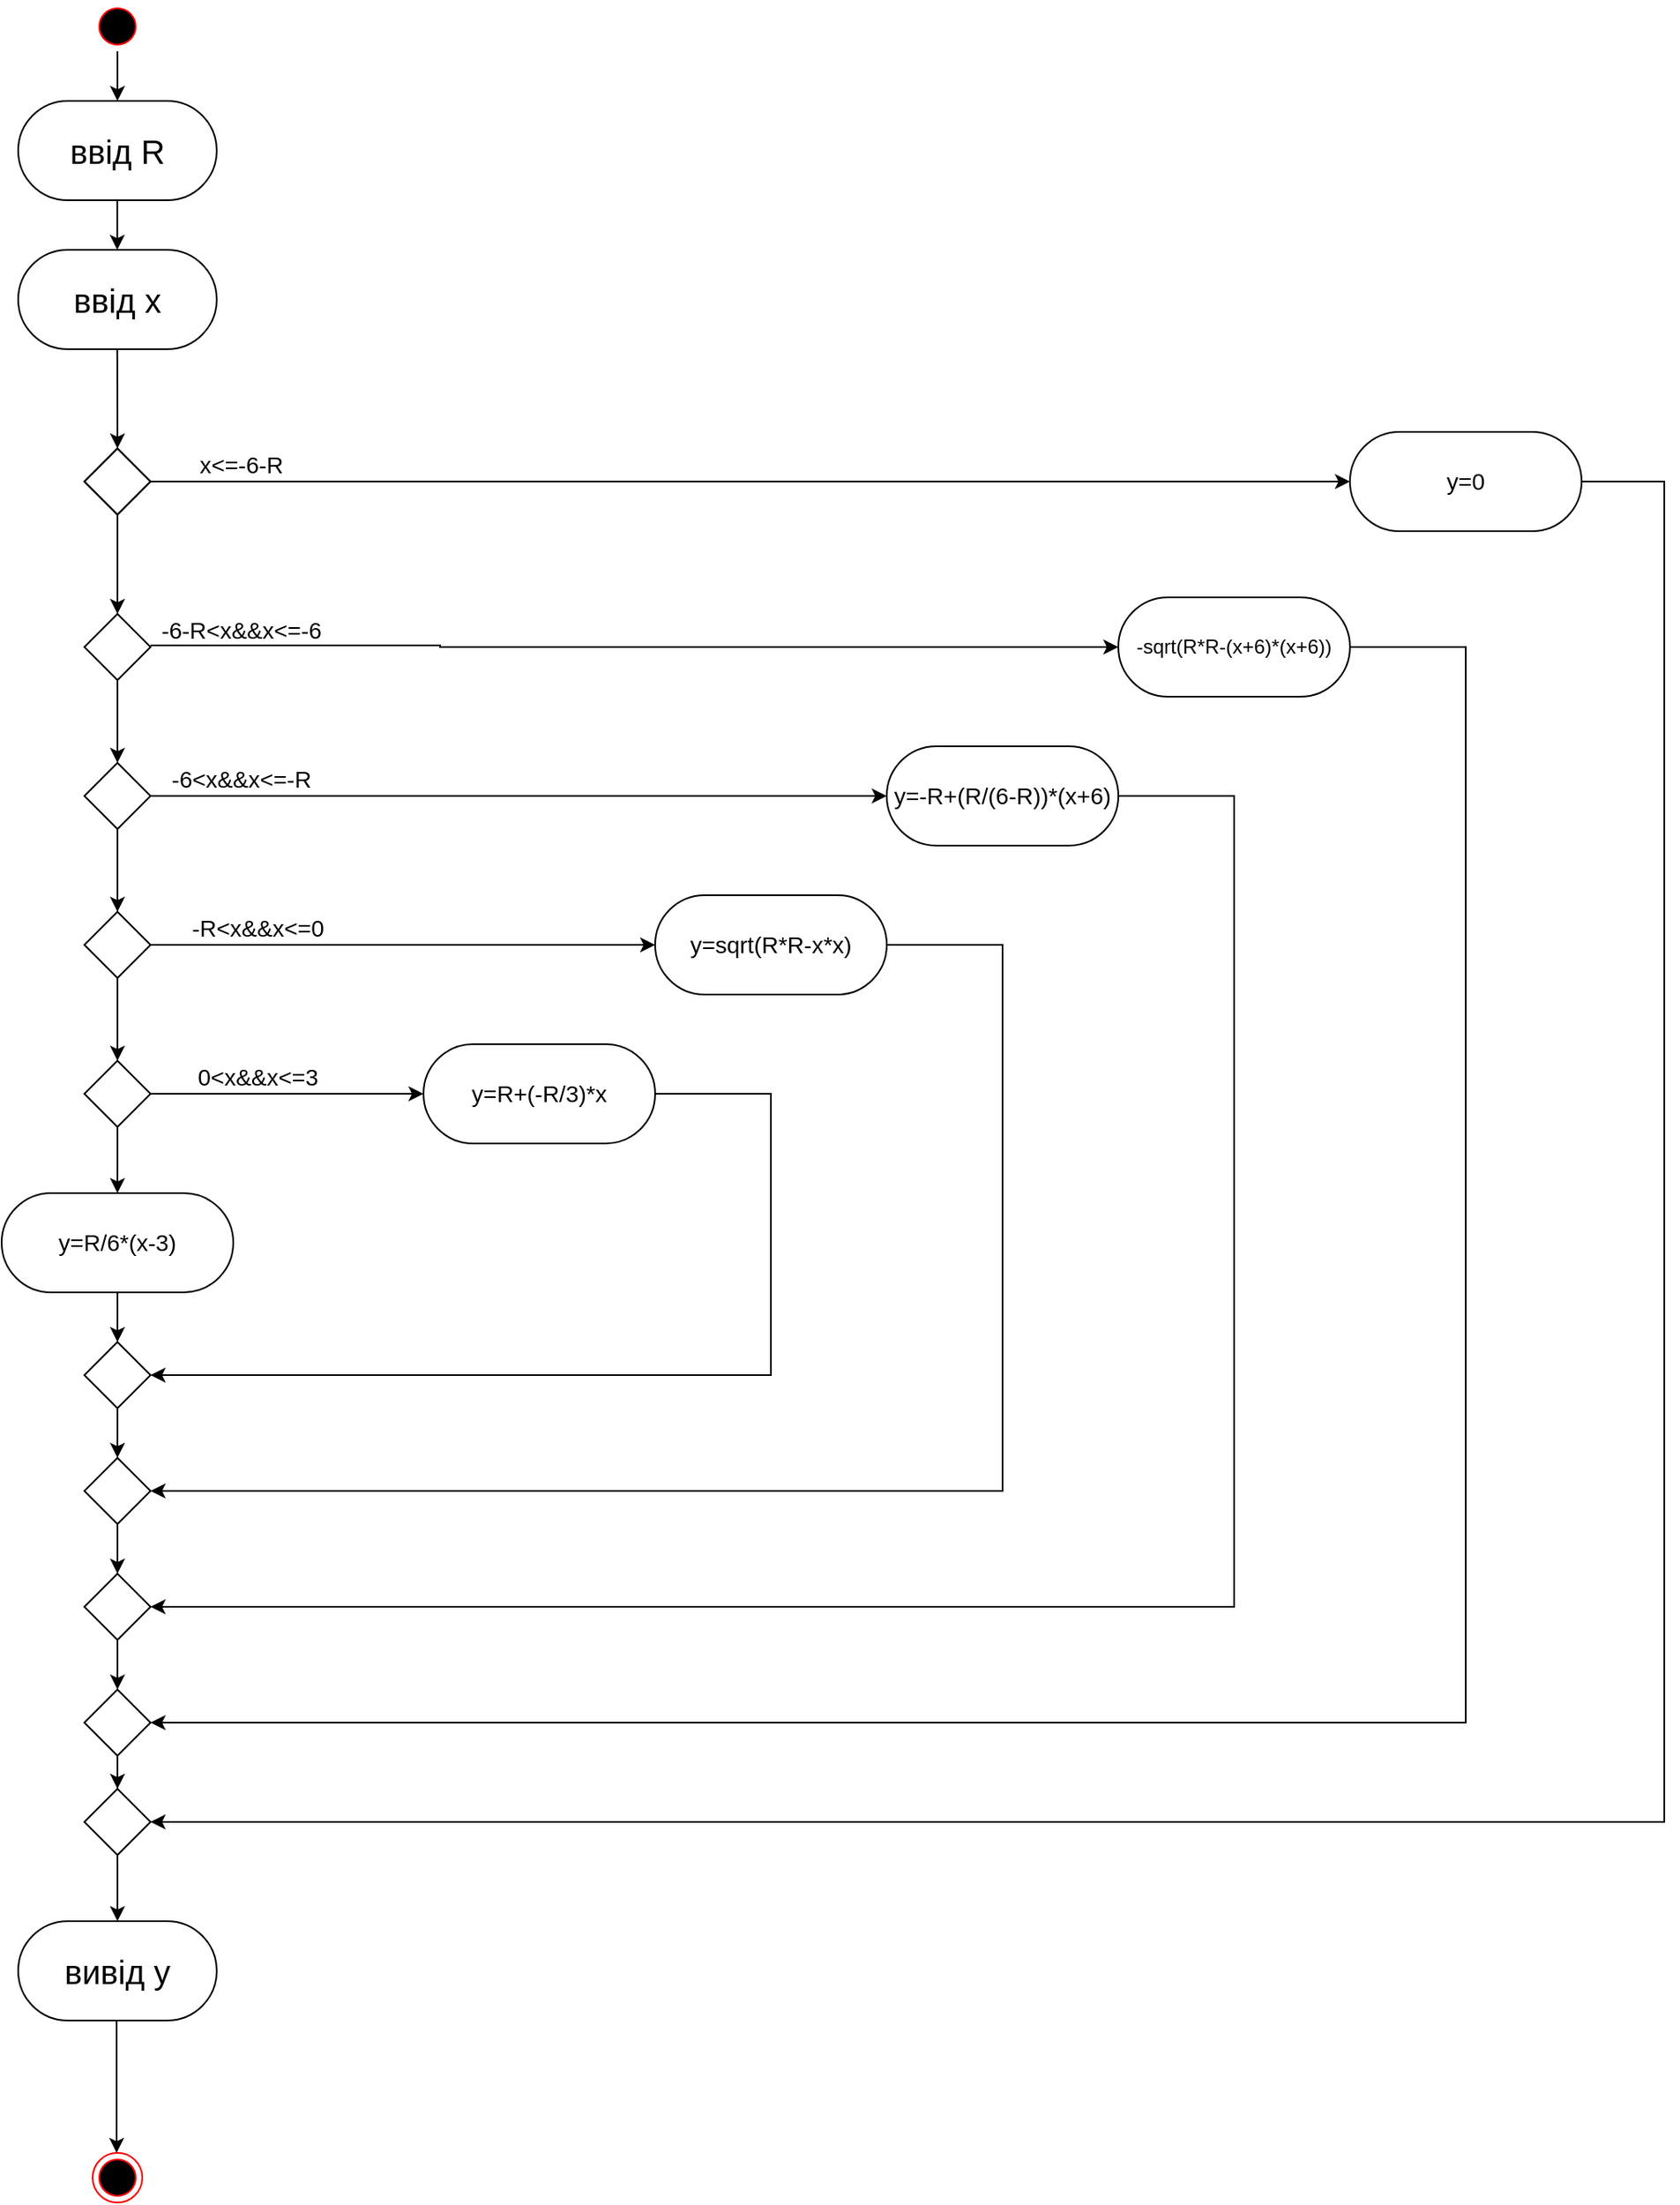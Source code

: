 <mxfile version="13.8.0" type="device"><diagram id="de6HPWlLyp1CBBs1KW3z" name="Page-2"><mxGraphModel dx="1422" dy="707" grid="1" gridSize="10" guides="1" tooltips="1" connect="1" arrows="1" fold="1" page="1" pageScale="1" pageWidth="827" pageHeight="1169" math="0" shadow="0"><root><mxCell id="CQqRddD8hYopq5XKEujY-0"/><mxCell id="CQqRddD8hYopq5XKEujY-1" parent="CQqRddD8hYopq5XKEujY-0"/><mxCell id="dxPswOCPKR65D5ef4CWF-3" value="" style="ellipse;html=1;shape=startState;fillColor=#000000;strokeColor=#ff0000;fontFamily=Helvetica;fontSize=20;" parent="CQqRddD8hYopq5XKEujY-1" vertex="1"><mxGeometry x="90" y="40" width="30" height="30" as="geometry"/></mxCell><mxCell id="dxPswOCPKR65D5ef4CWF-6" value="ввід x" style="rounded=1;whiteSpace=wrap;html=1;fillColor=none;fontFamily=Helvetica;fontSize=20;arcSize=50;" parent="CQqRddD8hYopq5XKEujY-1" vertex="1"><mxGeometry x="45" y="190" width="120" height="60" as="geometry"/></mxCell><mxCell id="dxPswOCPKR65D5ef4CWF-7" value="ввід R" style="rounded=1;whiteSpace=wrap;html=1;fillColor=none;fontFamily=Helvetica;fontSize=20;arcSize=50;" parent="CQqRddD8hYopq5XKEujY-1" vertex="1"><mxGeometry x="45" y="100" width="120" height="60" as="geometry"/></mxCell><mxCell id="dxPswOCPKR65D5ef4CWF-12" value="" style="edgeStyle=orthogonalEdgeStyle;rounded=0;orthogonalLoop=1;jettySize=auto;html=1;fontFamily=Helvetica;fontSize=15;" parent="CQqRddD8hYopq5XKEujY-1" source="dxPswOCPKR65D5ef4CWF-9" edge="1"><mxGeometry relative="1" as="geometry"><mxPoint x="105" y="410" as="targetPoint"/></mxGeometry></mxCell><mxCell id="dxPswOCPKR65D5ef4CWF-9" value="" style="rhombus;whiteSpace=wrap;html=1;fillColor=none;fontFamily=Helvetica;fontSize=15;" parent="CQqRddD8hYopq5XKEujY-1" vertex="1"><mxGeometry x="85" y="310" width="40" height="40" as="geometry"/></mxCell><mxCell id="dxPswOCPKR65D5ef4CWF-18" style="edgeStyle=orthogonalEdgeStyle;rounded=0;orthogonalLoop=1;jettySize=auto;html=1;entryX=0;entryY=0.5;entryDx=0;entryDy=0;fontFamily=Helvetica;fontSize=14;" parent="CQqRddD8hYopq5XKEujY-1" source="dxPswOCPKR65D5ef4CWF-14" target="dxPswOCPKR65D5ef4CWF-17" edge="1"><mxGeometry relative="1" as="geometry"/></mxCell><mxCell id="dxPswOCPKR65D5ef4CWF-14" value="" style="rhombus;whiteSpace=wrap;html=1;fillColor=none;fontFamily=Helvetica;fontSize=15;" parent="CQqRddD8hYopq5XKEujY-1" vertex="1"><mxGeometry x="85" y="310" width="40" height="40" as="geometry"/></mxCell><mxCell id="dxPswOCPKR65D5ef4CWF-22" value="" style="edgeStyle=orthogonalEdgeStyle;rounded=0;orthogonalLoop=1;jettySize=auto;html=1;fontFamily=Helvetica;fontSize=14;" parent="CQqRddD8hYopq5XKEujY-1" source="dxPswOCPKR65D5ef4CWF-15" target="dxPswOCPKR65D5ef4CWF-21" edge="1"><mxGeometry relative="1" as="geometry"/></mxCell><mxCell id="dxPswOCPKR65D5ef4CWF-15" value="" style="rhombus;whiteSpace=wrap;html=1;fillColor=none;fontFamily=Helvetica;fontSize=15;" parent="CQqRddD8hYopq5XKEujY-1" vertex="1"><mxGeometry x="85" y="410" width="40" height="40" as="geometry"/></mxCell><mxCell id="oVof0EdXy2Si0hmkLJaX-36" style="edgeStyle=orthogonalEdgeStyle;rounded=0;orthogonalLoop=1;jettySize=auto;html=1;entryX=1;entryY=0.5;entryDx=0;entryDy=0;fontSize=20;" edge="1" parent="CQqRddD8hYopq5XKEujY-1" source="dxPswOCPKR65D5ef4CWF-17" target="oVof0EdXy2Si0hmkLJaX-34"><mxGeometry relative="1" as="geometry"><Array as="points"><mxPoint x="1040" y="330"/><mxPoint x="1040" y="1140"/></Array></mxGeometry></mxCell><mxCell id="dxPswOCPKR65D5ef4CWF-17" value="y=0" style="rounded=1;whiteSpace=wrap;html=1;fillColor=none;fontFamily=Helvetica;fontSize=14;arcSize=50;" parent="CQqRddD8hYopq5XKEujY-1" vertex="1"><mxGeometry x="850" y="300" width="140" height="60" as="geometry"/></mxCell><mxCell id="dxPswOCPKR65D5ef4CWF-20" value="x&amp;lt;=-6-R" style="text;html=1;strokeColor=none;fillColor=none;align=center;verticalAlign=middle;whiteSpace=wrap;rounded=0;fontFamily=Helvetica;fontSize=14;" parent="CQqRddD8hYopq5XKEujY-1" vertex="1"><mxGeometry x="135" y="310" width="90" height="20" as="geometry"/></mxCell><mxCell id="dxPswOCPKR65D5ef4CWF-24" value="" style="edgeStyle=orthogonalEdgeStyle;rounded=0;orthogonalLoop=1;jettySize=auto;html=1;fontFamily=Helvetica;fontSize=14;" parent="CQqRddD8hYopq5XKEujY-1" source="dxPswOCPKR65D5ef4CWF-21" target="dxPswOCPKR65D5ef4CWF-23" edge="1"><mxGeometry relative="1" as="geometry"/></mxCell><mxCell id="oVof0EdXy2Si0hmkLJaX-10" style="edgeStyle=orthogonalEdgeStyle;rounded=0;orthogonalLoop=1;jettySize=auto;html=1;fontSize=20;entryX=0;entryY=0.5;entryDx=0;entryDy=0;" edge="1" parent="CQqRddD8hYopq5XKEujY-1" source="dxPswOCPKR65D5ef4CWF-21" target="dxPswOCPKR65D5ef4CWF-31"><mxGeometry relative="1" as="geometry"><mxPoint x="420" y="520" as="targetPoint"/></mxGeometry></mxCell><mxCell id="dxPswOCPKR65D5ef4CWF-21" value="" style="rhombus;whiteSpace=wrap;html=1;fillColor=none;fontFamily=Helvetica;fontSize=15;" parent="CQqRddD8hYopq5XKEujY-1" vertex="1"><mxGeometry x="85" y="500" width="40" height="40" as="geometry"/></mxCell><mxCell id="dxPswOCPKR65D5ef4CWF-26" value="" style="edgeStyle=orthogonalEdgeStyle;rounded=0;orthogonalLoop=1;jettySize=auto;html=1;fontFamily=Helvetica;fontSize=14;" parent="CQqRddD8hYopq5XKEujY-1" source="dxPswOCPKR65D5ef4CWF-23" target="dxPswOCPKR65D5ef4CWF-25" edge="1"><mxGeometry relative="1" as="geometry"/></mxCell><mxCell id="oVof0EdXy2Si0hmkLJaX-12" style="edgeStyle=orthogonalEdgeStyle;rounded=0;orthogonalLoop=1;jettySize=auto;html=1;fontSize=20;entryX=0;entryY=0.5;entryDx=0;entryDy=0;entryPerimeter=0;" edge="1" parent="CQqRddD8hYopq5XKEujY-1" source="dxPswOCPKR65D5ef4CWF-23" target="oVof0EdXy2Si0hmkLJaX-11"><mxGeometry relative="1" as="geometry"><mxPoint x="280" y="610" as="targetPoint"/></mxGeometry></mxCell><mxCell id="dxPswOCPKR65D5ef4CWF-23" value="" style="rhombus;whiteSpace=wrap;html=1;fillColor=none;fontFamily=Helvetica;fontSize=15;" parent="CQqRddD8hYopq5XKEujY-1" vertex="1"><mxGeometry x="85" y="590" width="40" height="40" as="geometry"/></mxCell><mxCell id="oVof0EdXy2Si0hmkLJaX-15" style="edgeStyle=orthogonalEdgeStyle;rounded=0;orthogonalLoop=1;jettySize=auto;html=1;entryX=0;entryY=0.5;entryDx=0;entryDy=0;fontSize=20;" edge="1" parent="CQqRddD8hYopq5XKEujY-1" source="dxPswOCPKR65D5ef4CWF-25" target="oVof0EdXy2Si0hmkLJaX-14"><mxGeometry relative="1" as="geometry"/></mxCell><mxCell id="oVof0EdXy2Si0hmkLJaX-22" value="" style="edgeStyle=orthogonalEdgeStyle;rounded=0;orthogonalLoop=1;jettySize=auto;html=1;fontSize=20;" edge="1" parent="CQqRddD8hYopq5XKEujY-1" source="dxPswOCPKR65D5ef4CWF-25" target="oVof0EdXy2Si0hmkLJaX-21"><mxGeometry relative="1" as="geometry"/></mxCell><mxCell id="dxPswOCPKR65D5ef4CWF-25" value="" style="rhombus;whiteSpace=wrap;html=1;fillColor=none;fontFamily=Helvetica;fontSize=15;" parent="CQqRddD8hYopq5XKEujY-1" vertex="1"><mxGeometry x="85" y="680" width="40" height="40" as="geometry"/></mxCell><mxCell id="oVof0EdXy2Si0hmkLJaX-25" value="" style="edgeStyle=orthogonalEdgeStyle;rounded=0;orthogonalLoop=1;jettySize=auto;html=1;fontSize=20;" edge="1" parent="CQqRddD8hYopq5XKEujY-1" source="dxPswOCPKR65D5ef4CWF-27" target="dxPswOCPKR65D5ef4CWF-43"><mxGeometry relative="1" as="geometry"/></mxCell><mxCell id="dxPswOCPKR65D5ef4CWF-27" value="" style="rhombus;whiteSpace=wrap;html=1;fillColor=none;fontFamily=Helvetica;fontSize=15;" parent="CQqRddD8hYopq5XKEujY-1" vertex="1"><mxGeometry x="85" y="850" width="40" height="40" as="geometry"/></mxCell><mxCell id="oVof0EdXy2Si0hmkLJaX-33" style="edgeStyle=orthogonalEdgeStyle;rounded=0;orthogonalLoop=1;jettySize=auto;html=1;entryX=1;entryY=0.5;entryDx=0;entryDy=0;fontSize=20;" edge="1" parent="CQqRddD8hYopq5XKEujY-1" source="dxPswOCPKR65D5ef4CWF-30" target="oVof0EdXy2Si0hmkLJaX-30"><mxGeometry relative="1" as="geometry"><Array as="points"><mxPoint x="920" y="430"/><mxPoint x="920" y="1080"/></Array></mxGeometry></mxCell><mxCell id="dxPswOCPKR65D5ef4CWF-30" value="-sqrt(R*R-(x+6)*(x+6))" style="rounded=1;whiteSpace=wrap;html=1;fillColor=none;fontFamily=Helvetica;fontSize=12;arcSize=50;" parent="CQqRddD8hYopq5XKEujY-1" vertex="1"><mxGeometry x="710" y="400" width="140" height="60" as="geometry"/></mxCell><mxCell id="oVof0EdXy2Si0hmkLJaX-29" style="edgeStyle=orthogonalEdgeStyle;rounded=0;orthogonalLoop=1;jettySize=auto;html=1;fontSize=20;entryX=1;entryY=0.5;entryDx=0;entryDy=0;" edge="1" parent="CQqRddD8hYopq5XKEujY-1" source="dxPswOCPKR65D5ef4CWF-31" target="oVof0EdXy2Si0hmkLJaX-27"><mxGeometry relative="1" as="geometry"><mxPoint x="780" y="520" as="targetPoint"/><Array as="points"><mxPoint x="780" y="520"/><mxPoint x="780" y="1010"/></Array></mxGeometry></mxCell><mxCell id="dxPswOCPKR65D5ef4CWF-31" value="y=-R+(R/(6-R))*(x+6)" style="rounded=1;whiteSpace=wrap;html=1;fillColor=none;fontFamily=Helvetica;fontSize=14;arcSize=50;" parent="CQqRddD8hYopq5XKEujY-1" vertex="1"><mxGeometry x="570" y="490" width="140" height="60" as="geometry"/></mxCell><mxCell id="dxPswOCPKR65D5ef4CWF-37" value="-6&amp;lt;x&amp;amp;&amp;amp;x&amp;lt;=-R" style="text;html=1;strokeColor=none;fillColor=none;align=center;verticalAlign=middle;whiteSpace=wrap;rounded=0;fontFamily=Helvetica;fontSize=14;" parent="CQqRddD8hYopq5XKEujY-1" vertex="1"><mxGeometry x="65" y="500" width="230" height="20" as="geometry"/></mxCell><mxCell id="oVof0EdXy2Si0hmkLJaX-28" value="" style="edgeStyle=orthogonalEdgeStyle;rounded=0;orthogonalLoop=1;jettySize=auto;html=1;fontSize=20;" edge="1" parent="CQqRddD8hYopq5XKEujY-1" source="dxPswOCPKR65D5ef4CWF-43" target="oVof0EdXy2Si0hmkLJaX-27"><mxGeometry relative="1" as="geometry"/></mxCell><mxCell id="dxPswOCPKR65D5ef4CWF-43" value="" style="rhombus;whiteSpace=wrap;html=1;fillColor=none;fontFamily=Helvetica;fontSize=15;" parent="CQqRddD8hYopq5XKEujY-1" vertex="1"><mxGeometry x="85" y="920" width="40" height="40" as="geometry"/></mxCell><mxCell id="dxPswOCPKR65D5ef4CWF-70" value="" style="ellipse;html=1;shape=endState;fillColor=#000000;strokeColor=#ff0000;fontFamily=Helvetica;fontSize=12;" parent="CQqRddD8hYopq5XKEujY-1" vertex="1"><mxGeometry x="90" y="1340" width="30" height="30" as="geometry"/></mxCell><mxCell id="oVof0EdXy2Si0hmkLJaX-1" value="" style="endArrow=classic;html=1;fontSize=20;entryX=0.5;entryY=0;entryDx=0;entryDy=0;exitX=0.5;exitY=1;exitDx=0;exitDy=0;" edge="1" parent="CQqRddD8hYopq5XKEujY-1" source="dxPswOCPKR65D5ef4CWF-3" target="dxPswOCPKR65D5ef4CWF-7"><mxGeometry width="50" height="50" relative="1" as="geometry"><mxPoint x="100" y="70" as="sourcePoint"/><mxPoint x="150" y="20" as="targetPoint"/></mxGeometry></mxCell><mxCell id="oVof0EdXy2Si0hmkLJaX-2" value="" style="endArrow=classic;html=1;fontSize=20;entryX=0.5;entryY=0;entryDx=0;entryDy=0;exitX=0.5;exitY=1;exitDx=0;exitDy=0;" edge="1" parent="CQqRddD8hYopq5XKEujY-1"><mxGeometry width="50" height="50" relative="1" as="geometry"><mxPoint x="104.88" y="160" as="sourcePoint"/><mxPoint x="104.88" y="190" as="targetPoint"/></mxGeometry></mxCell><mxCell id="oVof0EdXy2Si0hmkLJaX-3" value="" style="endArrow=classic;html=1;fontSize=20;entryX=0.5;entryY=0;entryDx=0;entryDy=0;exitX=0.5;exitY=1;exitDx=0;exitDy=0;" edge="1" parent="CQqRddD8hYopq5XKEujY-1" target="dxPswOCPKR65D5ef4CWF-14"><mxGeometry width="50" height="50" relative="1" as="geometry"><mxPoint x="104.88" y="250" as="sourcePoint"/><mxPoint x="104.88" y="280" as="targetPoint"/></mxGeometry></mxCell><mxCell id="oVof0EdXy2Si0hmkLJaX-7" value="-6-R&amp;lt;x&amp;amp;&amp;amp;x&amp;lt;=-6" style="text;html=1;strokeColor=none;fillColor=none;align=center;verticalAlign=middle;whiteSpace=wrap;rounded=0;fontFamily=Helvetica;fontSize=14;" vertex="1" parent="CQqRddD8hYopq5XKEujY-1"><mxGeometry x="125" y="410" width="110" height="20" as="geometry"/></mxCell><mxCell id="oVof0EdXy2Si0hmkLJaX-9" style="edgeStyle=orthogonalEdgeStyle;rounded=0;orthogonalLoop=1;jettySize=auto;html=1;fontSize=20;entryX=0;entryY=0.5;entryDx=0;entryDy=0;" edge="1" parent="CQqRddD8hYopq5XKEujY-1" target="dxPswOCPKR65D5ef4CWF-30"><mxGeometry relative="1" as="geometry"><mxPoint x="125" y="429" as="sourcePoint"/><mxPoint x="560" y="429" as="targetPoint"/><Array as="points"><mxPoint x="300" y="429"/></Array></mxGeometry></mxCell><mxCell id="oVof0EdXy2Si0hmkLJaX-26" style="edgeStyle=orthogonalEdgeStyle;rounded=0;orthogonalLoop=1;jettySize=auto;html=1;entryX=1;entryY=0.5;entryDx=0;entryDy=0;fontSize=20;" edge="1" parent="CQqRddD8hYopq5XKEujY-1" source="oVof0EdXy2Si0hmkLJaX-11" target="dxPswOCPKR65D5ef4CWF-43"><mxGeometry relative="1" as="geometry"><Array as="points"><mxPoint x="640" y="610"/><mxPoint x="640" y="940"/></Array></mxGeometry></mxCell><mxCell id="oVof0EdXy2Si0hmkLJaX-11" value="y=sqrt(R*R-x*x)" style="rounded=1;whiteSpace=wrap;html=1;fillColor=none;fontFamily=Helvetica;fontSize=14;arcSize=50;" vertex="1" parent="CQqRddD8hYopq5XKEujY-1"><mxGeometry x="430" y="580" width="140" height="60" as="geometry"/></mxCell><mxCell id="oVof0EdXy2Si0hmkLJaX-13" value="0&amp;lt;x&amp;amp;&amp;amp;x&amp;lt;=3" style="text;html=1;strokeColor=none;fillColor=none;align=center;verticalAlign=middle;whiteSpace=wrap;rounded=0;fontFamily=Helvetica;fontSize=14;" vertex="1" parent="CQqRddD8hYopq5XKEujY-1"><mxGeometry x="75" y="680" width="230" height="20" as="geometry"/></mxCell><mxCell id="oVof0EdXy2Si0hmkLJaX-24" style="edgeStyle=orthogonalEdgeStyle;rounded=0;orthogonalLoop=1;jettySize=auto;html=1;fontSize=20;entryX=1;entryY=0.5;entryDx=0;entryDy=0;" edge="1" parent="CQqRddD8hYopq5XKEujY-1" source="oVof0EdXy2Si0hmkLJaX-14" target="dxPswOCPKR65D5ef4CWF-27"><mxGeometry relative="1" as="geometry"><mxPoint x="500" y="880" as="targetPoint"/><Array as="points"><mxPoint x="500" y="700"/><mxPoint x="500" y="870"/></Array></mxGeometry></mxCell><mxCell id="oVof0EdXy2Si0hmkLJaX-14" value="y=R+(-R/3)*x" style="rounded=1;whiteSpace=wrap;html=1;fillColor=none;fontFamily=Helvetica;fontSize=14;arcSize=50;" vertex="1" parent="CQqRddD8hYopq5XKEujY-1"><mxGeometry x="290" y="670" width="140" height="60" as="geometry"/></mxCell><mxCell id="oVof0EdXy2Si0hmkLJaX-19" value="-R&amp;lt;x&amp;amp;&amp;amp;x&amp;lt;=0" style="text;html=1;strokeColor=none;fillColor=none;align=center;verticalAlign=middle;whiteSpace=wrap;rounded=0;fontFamily=Helvetica;fontSize=14;" vertex="1" parent="CQqRddD8hYopq5XKEujY-1"><mxGeometry x="75" y="590" width="230" height="20" as="geometry"/></mxCell><mxCell id="oVof0EdXy2Si0hmkLJaX-23" value="" style="edgeStyle=orthogonalEdgeStyle;rounded=0;orthogonalLoop=1;jettySize=auto;html=1;fontSize=20;" edge="1" parent="CQqRddD8hYopq5XKEujY-1" source="oVof0EdXy2Si0hmkLJaX-21" target="dxPswOCPKR65D5ef4CWF-27"><mxGeometry relative="1" as="geometry"/></mxCell><mxCell id="oVof0EdXy2Si0hmkLJaX-21" value="y=R/6*(x-3)" style="rounded=1;whiteSpace=wrap;html=1;fillColor=none;fontFamily=Helvetica;fontSize=14;arcSize=50;" vertex="1" parent="CQqRddD8hYopq5XKEujY-1"><mxGeometry x="35" y="760" width="140" height="60" as="geometry"/></mxCell><mxCell id="oVof0EdXy2Si0hmkLJaX-32" value="" style="edgeStyle=orthogonalEdgeStyle;rounded=0;orthogonalLoop=1;jettySize=auto;html=1;fontSize=20;" edge="1" parent="CQqRddD8hYopq5XKEujY-1" source="oVof0EdXy2Si0hmkLJaX-27" target="oVof0EdXy2Si0hmkLJaX-30"><mxGeometry relative="1" as="geometry"/></mxCell><mxCell id="oVof0EdXy2Si0hmkLJaX-27" value="" style="rhombus;whiteSpace=wrap;html=1;fillColor=none;fontFamily=Helvetica;fontSize=15;" vertex="1" parent="CQqRddD8hYopq5XKEujY-1"><mxGeometry x="85" y="990" width="40" height="40" as="geometry"/></mxCell><mxCell id="oVof0EdXy2Si0hmkLJaX-35" value="" style="edgeStyle=orthogonalEdgeStyle;rounded=0;orthogonalLoop=1;jettySize=auto;html=1;fontSize=20;" edge="1" parent="CQqRddD8hYopq5XKEujY-1" source="oVof0EdXy2Si0hmkLJaX-30" target="oVof0EdXy2Si0hmkLJaX-34"><mxGeometry relative="1" as="geometry"/></mxCell><mxCell id="oVof0EdXy2Si0hmkLJaX-30" value="" style="rhombus;whiteSpace=wrap;html=1;fillColor=none;fontFamily=Helvetica;fontSize=15;" vertex="1" parent="CQqRddD8hYopq5XKEujY-1"><mxGeometry x="85" y="1060" width="40" height="40" as="geometry"/></mxCell><mxCell id="oVof0EdXy2Si0hmkLJaX-39" value="" style="edgeStyle=orthogonalEdgeStyle;rounded=0;orthogonalLoop=1;jettySize=auto;html=1;fontSize=20;" edge="1" parent="CQqRddD8hYopq5XKEujY-1" source="oVof0EdXy2Si0hmkLJaX-34" target="oVof0EdXy2Si0hmkLJaX-37"><mxGeometry relative="1" as="geometry"/></mxCell><mxCell id="oVof0EdXy2Si0hmkLJaX-34" value="" style="rhombus;whiteSpace=wrap;html=1;fillColor=none;fontFamily=Helvetica;fontSize=15;" vertex="1" parent="CQqRddD8hYopq5XKEujY-1"><mxGeometry x="85" y="1120" width="40" height="40" as="geometry"/></mxCell><mxCell id="oVof0EdXy2Si0hmkLJaX-37" value="вивід y" style="rounded=1;whiteSpace=wrap;html=1;fillColor=none;fontFamily=Helvetica;fontSize=20;arcSize=50;" vertex="1" parent="CQqRddD8hYopq5XKEujY-1"><mxGeometry x="45" y="1200" width="120" height="60" as="geometry"/></mxCell><mxCell id="oVof0EdXy2Si0hmkLJaX-38" value="" style="endArrow=classic;html=1;fontSize=20;" edge="1" parent="CQqRddD8hYopq5XKEujY-1"><mxGeometry width="50" height="50" relative="1" as="geometry"><mxPoint x="104.5" y="1260" as="sourcePoint"/><mxPoint x="104.5" y="1340" as="targetPoint"/></mxGeometry></mxCell></root></mxGraphModel></diagram></mxfile>